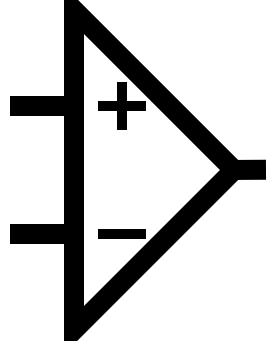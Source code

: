 <mxfile>
    <diagram id="JiPeBnl8MNzj9gC05diy" name="Page-1">
        <mxGraphModel dx="1083" dy="267" grid="1" gridSize="4" guides="1" tooltips="1" connect="1" arrows="1" fold="1" page="1" pageScale="1" pageWidth="827" pageHeight="1169" math="0" shadow="0">
            <root>
                <mxCell id="0"/>
                <mxCell id="1" parent="0"/>
                <mxCell id="4" value="" style="triangle;whiteSpace=wrap;html=1;fillColor=none;strokeWidth=10;" vertex="1" parent="1">
                    <mxGeometry x="-256" y="224" width="80" height="160" as="geometry"/>
                </mxCell>
                <mxCell id="5" value="" style="endArrow=none;html=1;strokeWidth=5;" edge="1" parent="1">
                    <mxGeometry width="50" height="50" relative="1" as="geometry">
                        <mxPoint x="-232" y="284" as="sourcePoint"/>
                        <mxPoint x="-232" y="260" as="targetPoint"/>
                    </mxGeometry>
                </mxCell>
                <mxCell id="7" value="" style="endArrow=none;html=1;strokeWidth=5;" edge="1" parent="1">
                    <mxGeometry width="50" height="50" relative="1" as="geometry">
                        <mxPoint x="-244" y="272" as="sourcePoint"/>
                        <mxPoint x="-220" y="272" as="targetPoint"/>
                    </mxGeometry>
                </mxCell>
                <mxCell id="8" value="" style="endArrow=none;html=1;strokeWidth=5;" edge="1" parent="1">
                    <mxGeometry width="50" height="50" relative="1" as="geometry">
                        <mxPoint x="-244" y="336" as="sourcePoint"/>
                        <mxPoint x="-220" y="336" as="targetPoint"/>
                    </mxGeometry>
                </mxCell>
                <mxCell id="9" value="" style="endArrow=none;html=1;strokeWidth=10;" edge="1" parent="1">
                    <mxGeometry width="50" height="50" relative="1" as="geometry">
                        <mxPoint x="-288" y="336" as="sourcePoint"/>
                        <mxPoint x="-260" y="336" as="targetPoint"/>
                    </mxGeometry>
                </mxCell>
                <mxCell id="10" value="" style="endArrow=none;html=1;strokeWidth=10;" edge="1" parent="1">
                    <mxGeometry width="50" height="50" relative="1" as="geometry">
                        <mxPoint x="-288" y="272" as="sourcePoint"/>
                        <mxPoint x="-260" y="272" as="targetPoint"/>
                    </mxGeometry>
                </mxCell>
                <mxCell id="11" value="" style="endArrow=none;html=1;strokeWidth=10;" edge="1" parent="1">
                    <mxGeometry width="50" height="50" relative="1" as="geometry">
                        <mxPoint x="-180" y="303.97" as="sourcePoint"/>
                        <mxPoint x="-160" y="303.83" as="targetPoint"/>
                    </mxGeometry>
                </mxCell>
            </root>
        </mxGraphModel>
    </diagram>
</mxfile>